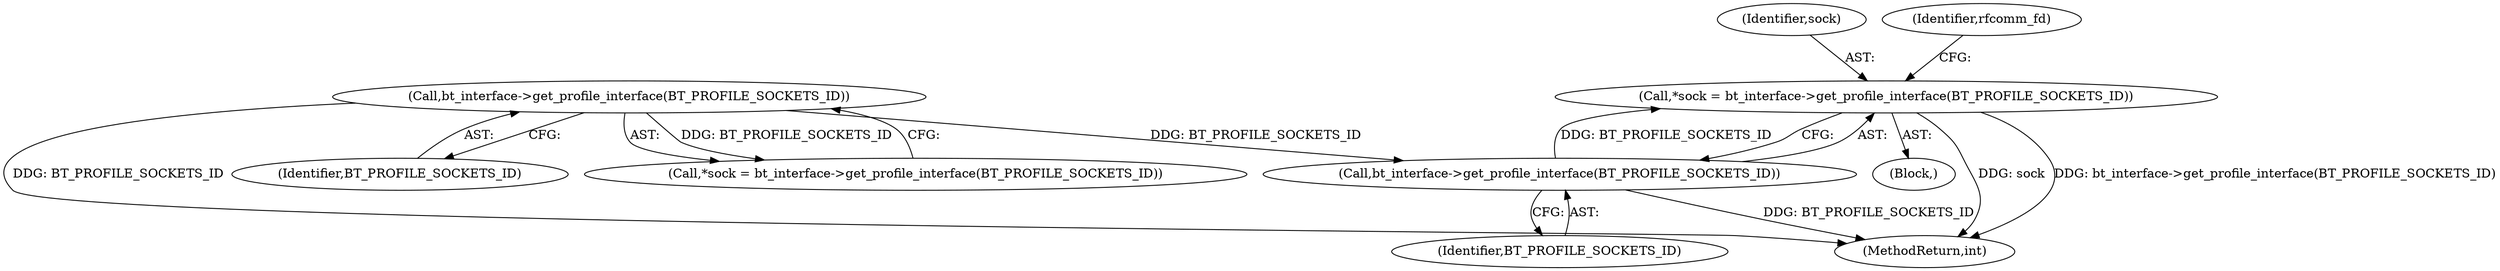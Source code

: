 digraph "0_Android_37c88107679d36c419572732b4af6e18bb2f7dce_6@pointer" {
"1000505" [label="(Call,*sock = bt_interface->get_profile_interface(BT_PROFILE_SOCKETS_ID))"];
"1000507" [label="(Call,bt_interface->get_profile_interface(BT_PROFILE_SOCKETS_ID))"];
"1000424" [label="(Call,bt_interface->get_profile_interface(BT_PROFILE_SOCKETS_ID))"];
"1000487" [label="(Block,)"];
"1000507" [label="(Call,bt_interface->get_profile_interface(BT_PROFILE_SOCKETS_ID))"];
"1000508" [label="(Identifier,BT_PROFILE_SOCKETS_ID)"];
"1000506" [label="(Identifier,sock)"];
"1000578" [label="(MethodReturn,int)"];
"1000505" [label="(Call,*sock = bt_interface->get_profile_interface(BT_PROFILE_SOCKETS_ID))"];
"1000422" [label="(Call,*sock = bt_interface->get_profile_interface(BT_PROFILE_SOCKETS_ID))"];
"1000511" [label="(Identifier,rfcomm_fd)"];
"1000424" [label="(Call,bt_interface->get_profile_interface(BT_PROFILE_SOCKETS_ID))"];
"1000425" [label="(Identifier,BT_PROFILE_SOCKETS_ID)"];
"1000505" -> "1000487"  [label="AST: "];
"1000505" -> "1000507"  [label="CFG: "];
"1000506" -> "1000505"  [label="AST: "];
"1000507" -> "1000505"  [label="AST: "];
"1000511" -> "1000505"  [label="CFG: "];
"1000505" -> "1000578"  [label="DDG: sock"];
"1000505" -> "1000578"  [label="DDG: bt_interface->get_profile_interface(BT_PROFILE_SOCKETS_ID)"];
"1000507" -> "1000505"  [label="DDG: BT_PROFILE_SOCKETS_ID"];
"1000507" -> "1000508"  [label="CFG: "];
"1000508" -> "1000507"  [label="AST: "];
"1000507" -> "1000578"  [label="DDG: BT_PROFILE_SOCKETS_ID"];
"1000424" -> "1000507"  [label="DDG: BT_PROFILE_SOCKETS_ID"];
"1000424" -> "1000422"  [label="AST: "];
"1000424" -> "1000425"  [label="CFG: "];
"1000425" -> "1000424"  [label="AST: "];
"1000422" -> "1000424"  [label="CFG: "];
"1000424" -> "1000578"  [label="DDG: BT_PROFILE_SOCKETS_ID"];
"1000424" -> "1000422"  [label="DDG: BT_PROFILE_SOCKETS_ID"];
}

